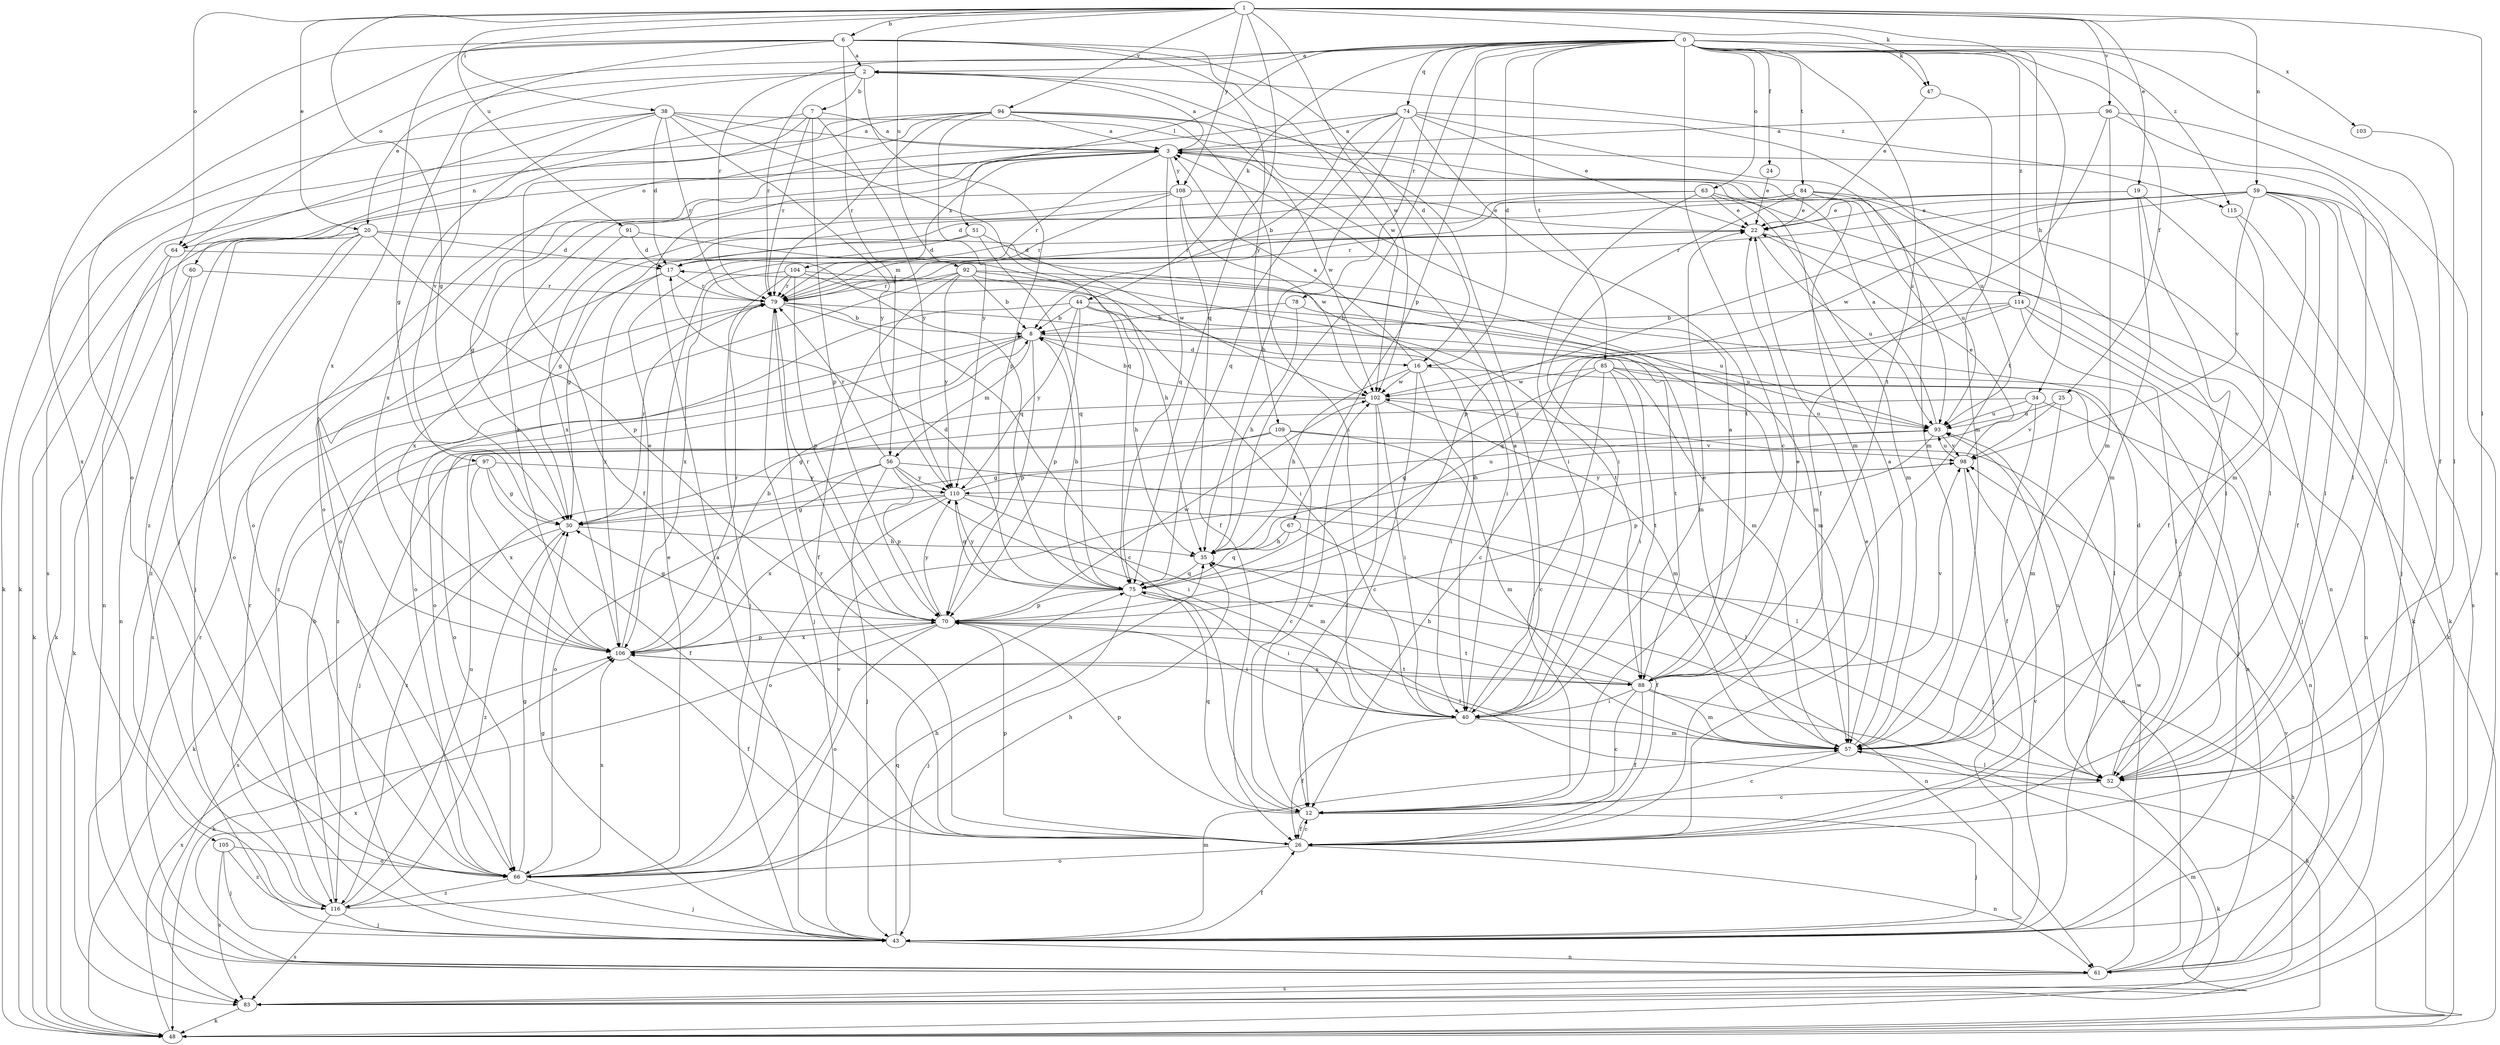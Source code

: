 strict digraph  {
0;
1;
2;
3;
6;
7;
8;
12;
16;
17;
19;
20;
22;
24;
25;
26;
30;
34;
35;
38;
40;
43;
44;
47;
48;
51;
52;
56;
57;
59;
60;
61;
63;
64;
66;
67;
70;
74;
75;
78;
79;
83;
84;
85;
88;
91;
92;
93;
94;
96;
97;
98;
102;
103;
104;
105;
106;
108;
109;
110;
114;
115;
116;
0 -> 2  [label=a];
0 -> 12  [label=c];
0 -> 16  [label=d];
0 -> 24  [label=f];
0 -> 25  [label=f];
0 -> 26  [label=f];
0 -> 34  [label=h];
0 -> 35  [label=h];
0 -> 44  [label=k];
0 -> 47  [label=k];
0 -> 51  [label=l];
0 -> 63  [label=o];
0 -> 64  [label=o];
0 -> 67  [label=p];
0 -> 74  [label=q];
0 -> 78  [label=r];
0 -> 79  [label=r];
0 -> 84  [label=t];
0 -> 85  [label=t];
0 -> 88  [label=t];
0 -> 103  [label=x];
0 -> 114  [label=z];
0 -> 115  [label=z];
1 -> 6  [label=b];
1 -> 19  [label=e];
1 -> 20  [label=e];
1 -> 30  [label=g];
1 -> 38  [label=i];
1 -> 47  [label=k];
1 -> 52  [label=l];
1 -> 59  [label=n];
1 -> 64  [label=o];
1 -> 75  [label=q];
1 -> 88  [label=t];
1 -> 91  [label=u];
1 -> 92  [label=u];
1 -> 94  [label=v];
1 -> 96  [label=v];
1 -> 102  [label=w];
1 -> 108  [label=y];
2 -> 7  [label=b];
2 -> 20  [label=e];
2 -> 40  [label=i];
2 -> 70  [label=p];
2 -> 79  [label=r];
2 -> 97  [label=v];
2 -> 115  [label=z];
3 -> 2  [label=a];
3 -> 30  [label=g];
3 -> 52  [label=l];
3 -> 64  [label=o];
3 -> 66  [label=o];
3 -> 75  [label=q];
3 -> 79  [label=r];
3 -> 104  [label=x];
3 -> 108  [label=y];
6 -> 2  [label=a];
6 -> 16  [label=d];
6 -> 30  [label=g];
6 -> 56  [label=m];
6 -> 66  [label=o];
6 -> 102  [label=w];
6 -> 105  [label=x];
6 -> 106  [label=x];
6 -> 109  [label=y];
7 -> 3  [label=a];
7 -> 60  [label=n];
7 -> 70  [label=p];
7 -> 79  [label=r];
7 -> 110  [label=y];
7 -> 116  [label=z];
8 -> 16  [label=d];
8 -> 56  [label=m];
8 -> 66  [label=o];
8 -> 70  [label=p];
8 -> 93  [label=u];
8 -> 116  [label=z];
12 -> 26  [label=f];
12 -> 43  [label=j];
12 -> 70  [label=p];
12 -> 75  [label=q];
12 -> 102  [label=w];
16 -> 3  [label=a];
16 -> 12  [label=c];
16 -> 35  [label=h];
16 -> 40  [label=i];
16 -> 61  [label=n];
16 -> 102  [label=w];
17 -> 79  [label=r];
17 -> 83  [label=s];
17 -> 106  [label=x];
19 -> 17  [label=d];
19 -> 22  [label=e];
19 -> 43  [label=j];
19 -> 48  [label=k];
19 -> 57  [label=m];
20 -> 17  [label=d];
20 -> 40  [label=i];
20 -> 43  [label=j];
20 -> 48  [label=k];
20 -> 66  [label=o];
20 -> 70  [label=p];
20 -> 116  [label=z];
22 -> 17  [label=d];
22 -> 48  [label=k];
22 -> 93  [label=u];
24 -> 22  [label=e];
25 -> 57  [label=m];
25 -> 93  [label=u];
25 -> 98  [label=v];
26 -> 12  [label=c];
26 -> 22  [label=e];
26 -> 61  [label=n];
26 -> 66  [label=o];
26 -> 70  [label=p];
26 -> 79  [label=r];
30 -> 35  [label=h];
30 -> 79  [label=r];
30 -> 83  [label=s];
30 -> 116  [label=z];
34 -> 26  [label=f];
34 -> 30  [label=g];
34 -> 35  [label=h];
34 -> 61  [label=n];
34 -> 93  [label=u];
35 -> 75  [label=q];
38 -> 3  [label=a];
38 -> 17  [label=d];
38 -> 43  [label=j];
38 -> 48  [label=k];
38 -> 57  [label=m];
38 -> 75  [label=q];
38 -> 79  [label=r];
38 -> 106  [label=x];
38 -> 110  [label=y];
40 -> 3  [label=a];
40 -> 22  [label=e];
40 -> 26  [label=f];
40 -> 57  [label=m];
43 -> 3  [label=a];
43 -> 26  [label=f];
43 -> 30  [label=g];
43 -> 57  [label=m];
43 -> 61  [label=n];
43 -> 75  [label=q];
43 -> 98  [label=v];
44 -> 8  [label=b];
44 -> 35  [label=h];
44 -> 57  [label=m];
44 -> 66  [label=o];
44 -> 70  [label=p];
44 -> 93  [label=u];
44 -> 110  [label=y];
47 -> 22  [label=e];
47 -> 57  [label=m];
48 -> 35  [label=h];
48 -> 106  [label=x];
51 -> 17  [label=d];
51 -> 30  [label=g];
51 -> 75  [label=q];
51 -> 102  [label=w];
52 -> 12  [label=c];
52 -> 17  [label=d];
52 -> 48  [label=k];
52 -> 93  [label=u];
56 -> 40  [label=i];
56 -> 43  [label=j];
56 -> 52  [label=l];
56 -> 66  [label=o];
56 -> 70  [label=p];
56 -> 79  [label=r];
56 -> 110  [label=y];
56 -> 116  [label=z];
57 -> 3  [label=a];
57 -> 12  [label=c];
57 -> 52  [label=l];
59 -> 22  [label=e];
59 -> 26  [label=f];
59 -> 43  [label=j];
59 -> 52  [label=l];
59 -> 57  [label=m];
59 -> 70  [label=p];
59 -> 79  [label=r];
59 -> 83  [label=s];
59 -> 98  [label=v];
59 -> 102  [label=w];
60 -> 48  [label=k];
60 -> 61  [label=n];
60 -> 79  [label=r];
61 -> 79  [label=r];
61 -> 83  [label=s];
61 -> 93  [label=u];
61 -> 102  [label=w];
61 -> 106  [label=x];
63 -> 22  [label=e];
63 -> 40  [label=i];
63 -> 52  [label=l];
63 -> 57  [label=m];
63 -> 79  [label=r];
63 -> 106  [label=x];
64 -> 48  [label=k];
64 -> 61  [label=n];
64 -> 75  [label=q];
66 -> 22  [label=e];
66 -> 30  [label=g];
66 -> 35  [label=h];
66 -> 43  [label=j];
66 -> 98  [label=v];
66 -> 106  [label=x];
66 -> 116  [label=z];
67 -> 26  [label=f];
67 -> 35  [label=h];
67 -> 75  [label=q];
70 -> 30  [label=g];
70 -> 40  [label=i];
70 -> 48  [label=k];
70 -> 52  [label=l];
70 -> 66  [label=o];
70 -> 79  [label=r];
70 -> 88  [label=t];
70 -> 102  [label=w];
70 -> 106  [label=x];
70 -> 110  [label=y];
74 -> 3  [label=a];
74 -> 8  [label=b];
74 -> 22  [label=e];
74 -> 35  [label=h];
74 -> 57  [label=m];
74 -> 66  [label=o];
74 -> 75  [label=q];
74 -> 88  [label=t];
74 -> 93  [label=u];
75 -> 8  [label=b];
75 -> 17  [label=d];
75 -> 40  [label=i];
75 -> 43  [label=j];
75 -> 61  [label=n];
75 -> 70  [label=p];
75 -> 110  [label=y];
78 -> 8  [label=b];
78 -> 35  [label=h];
78 -> 88  [label=t];
79 -> 8  [label=b];
79 -> 12  [label=c];
79 -> 43  [label=j];
79 -> 57  [label=m];
83 -> 48  [label=k];
83 -> 57  [label=m];
83 -> 98  [label=v];
84 -> 22  [label=e];
84 -> 30  [label=g];
84 -> 40  [label=i];
84 -> 52  [label=l];
84 -> 61  [label=n];
84 -> 79  [label=r];
84 -> 93  [label=u];
85 -> 12  [label=c];
85 -> 40  [label=i];
85 -> 43  [label=j];
85 -> 52  [label=l];
85 -> 75  [label=q];
85 -> 88  [label=t];
85 -> 102  [label=w];
88 -> 3  [label=a];
88 -> 12  [label=c];
88 -> 22  [label=e];
88 -> 26  [label=f];
88 -> 35  [label=h];
88 -> 40  [label=i];
88 -> 48  [label=k];
88 -> 57  [label=m];
88 -> 98  [label=v];
88 -> 106  [label=x];
91 -> 17  [label=d];
91 -> 35  [label=h];
91 -> 106  [label=x];
92 -> 8  [label=b];
92 -> 26  [label=f];
92 -> 40  [label=i];
92 -> 57  [label=m];
92 -> 79  [label=r];
92 -> 88  [label=t];
92 -> 110  [label=y];
92 -> 116  [label=z];
93 -> 3  [label=a];
93 -> 70  [label=p];
93 -> 98  [label=v];
94 -> 3  [label=a];
94 -> 26  [label=f];
94 -> 40  [label=i];
94 -> 48  [label=k];
94 -> 79  [label=r];
94 -> 83  [label=s];
94 -> 93  [label=u];
94 -> 102  [label=w];
94 -> 110  [label=y];
96 -> 3  [label=a];
96 -> 26  [label=f];
96 -> 52  [label=l];
96 -> 57  [label=m];
96 -> 83  [label=s];
97 -> 26  [label=f];
97 -> 30  [label=g];
97 -> 48  [label=k];
97 -> 106  [label=x];
97 -> 110  [label=y];
98 -> 22  [label=e];
98 -> 43  [label=j];
98 -> 93  [label=u];
98 -> 110  [label=y];
102 -> 8  [label=b];
102 -> 12  [label=c];
102 -> 40  [label=i];
102 -> 57  [label=m];
102 -> 66  [label=o];
102 -> 93  [label=u];
103 -> 52  [label=l];
104 -> 40  [label=i];
104 -> 43  [label=j];
104 -> 57  [label=m];
104 -> 70  [label=p];
104 -> 79  [label=r];
104 -> 106  [label=x];
105 -> 43  [label=j];
105 -> 66  [label=o];
105 -> 83  [label=s];
105 -> 116  [label=z];
106 -> 8  [label=b];
106 -> 22  [label=e];
106 -> 26  [label=f];
106 -> 70  [label=p];
106 -> 79  [label=r];
106 -> 88  [label=t];
108 -> 22  [label=e];
108 -> 26  [label=f];
108 -> 66  [label=o];
108 -> 79  [label=r];
108 -> 102  [label=w];
108 -> 106  [label=x];
109 -> 12  [label=c];
109 -> 30  [label=g];
109 -> 43  [label=j];
109 -> 57  [label=m];
109 -> 98  [label=v];
110 -> 30  [label=g];
110 -> 52  [label=l];
110 -> 57  [label=m];
110 -> 66  [label=o];
110 -> 75  [label=q];
110 -> 93  [label=u];
110 -> 106  [label=x];
114 -> 8  [label=b];
114 -> 12  [label=c];
114 -> 43  [label=j];
114 -> 52  [label=l];
114 -> 61  [label=n];
114 -> 75  [label=q];
115 -> 26  [label=f];
115 -> 48  [label=k];
116 -> 8  [label=b];
116 -> 35  [label=h];
116 -> 43  [label=j];
116 -> 79  [label=r];
116 -> 83  [label=s];
116 -> 93  [label=u];
}
